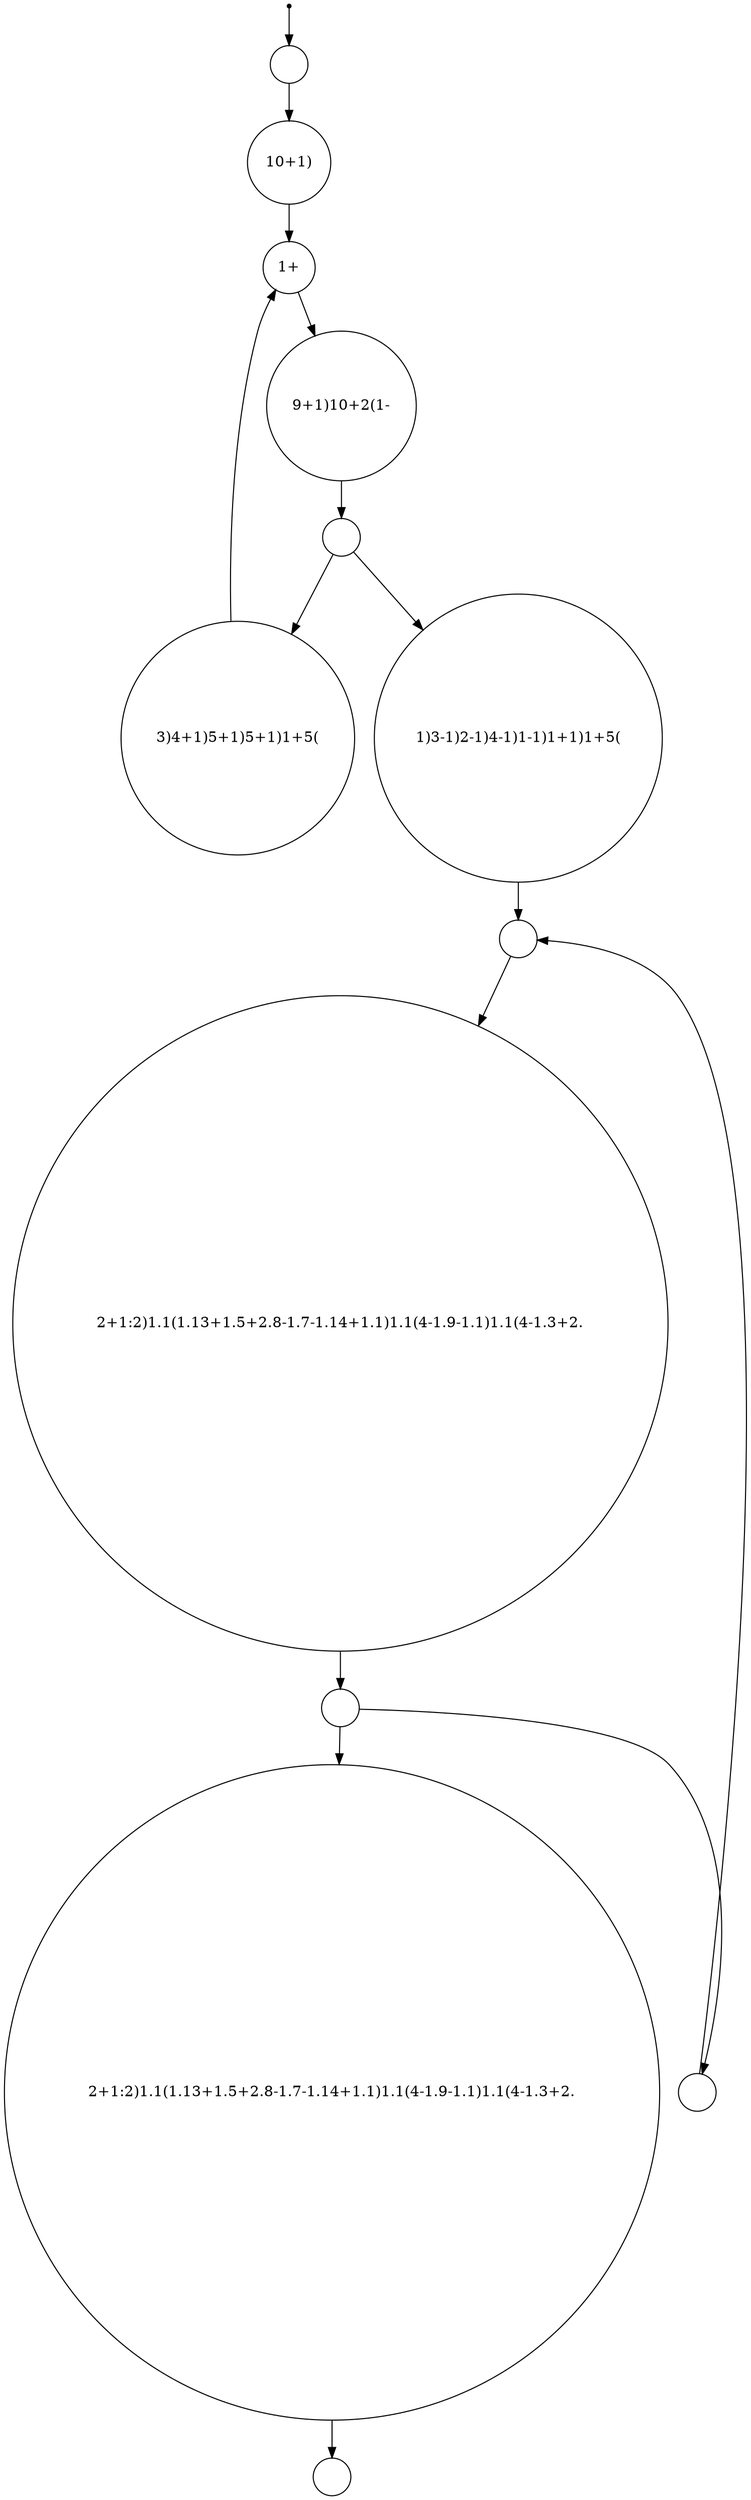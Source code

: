
digraph finite_state_machine {
    node [shape = point ]; state_init
    node [shape = circle, label=" "] state_0;
    node [shape = circle, label=" "] state_1;
    node [shape = circle, label="10+1)"] state_2;
    node [shape = circle, label=" "] state_3;
    node [shape = circle, label=" "] state_4;
    node [shape = circle, label="3)4+1)5+1)5+1)1+5("] state_5;
    node [shape = circle, label="2+1:2)1.1(1.13+1.5+2.8-1.7-1.14+1.1)1.1(4-1.9-1.1)1.1(4-1.3+2."] state_6;
    node [shape = circle, label=" "] state_7;
    node [shape = circle, label="2+1:2)1.1(1.13+1.5+2.8-1.7-1.14+1.1)1.1(4-1.9-1.1)1.1(4-1.3+2."] state_8;
    node [shape = circle, label="1)3-1)2-1)4-1)1-1)1+1)1+5("] state_9;
    node [shape = circle, label=" "] state_10;
    node [shape = circle, label="1+"] state_11;
    node [shape = circle, label="9+1)10+2(1-"] state_12;
    state_1 -> state_6
    state_2 -> state_11
    state_3 -> state_1
    state_4 -> state_5
    state_4 -> state_9
    state_5 -> state_11
    state_6 -> state_10
    state_7 -> state_2
    state_8 -> state_0
    state_9 -> state_1
    state_10 -> state_3
    state_10 -> state_8
    state_11 -> state_12
    state_12 -> state_4
    state_init -> state_7

}
